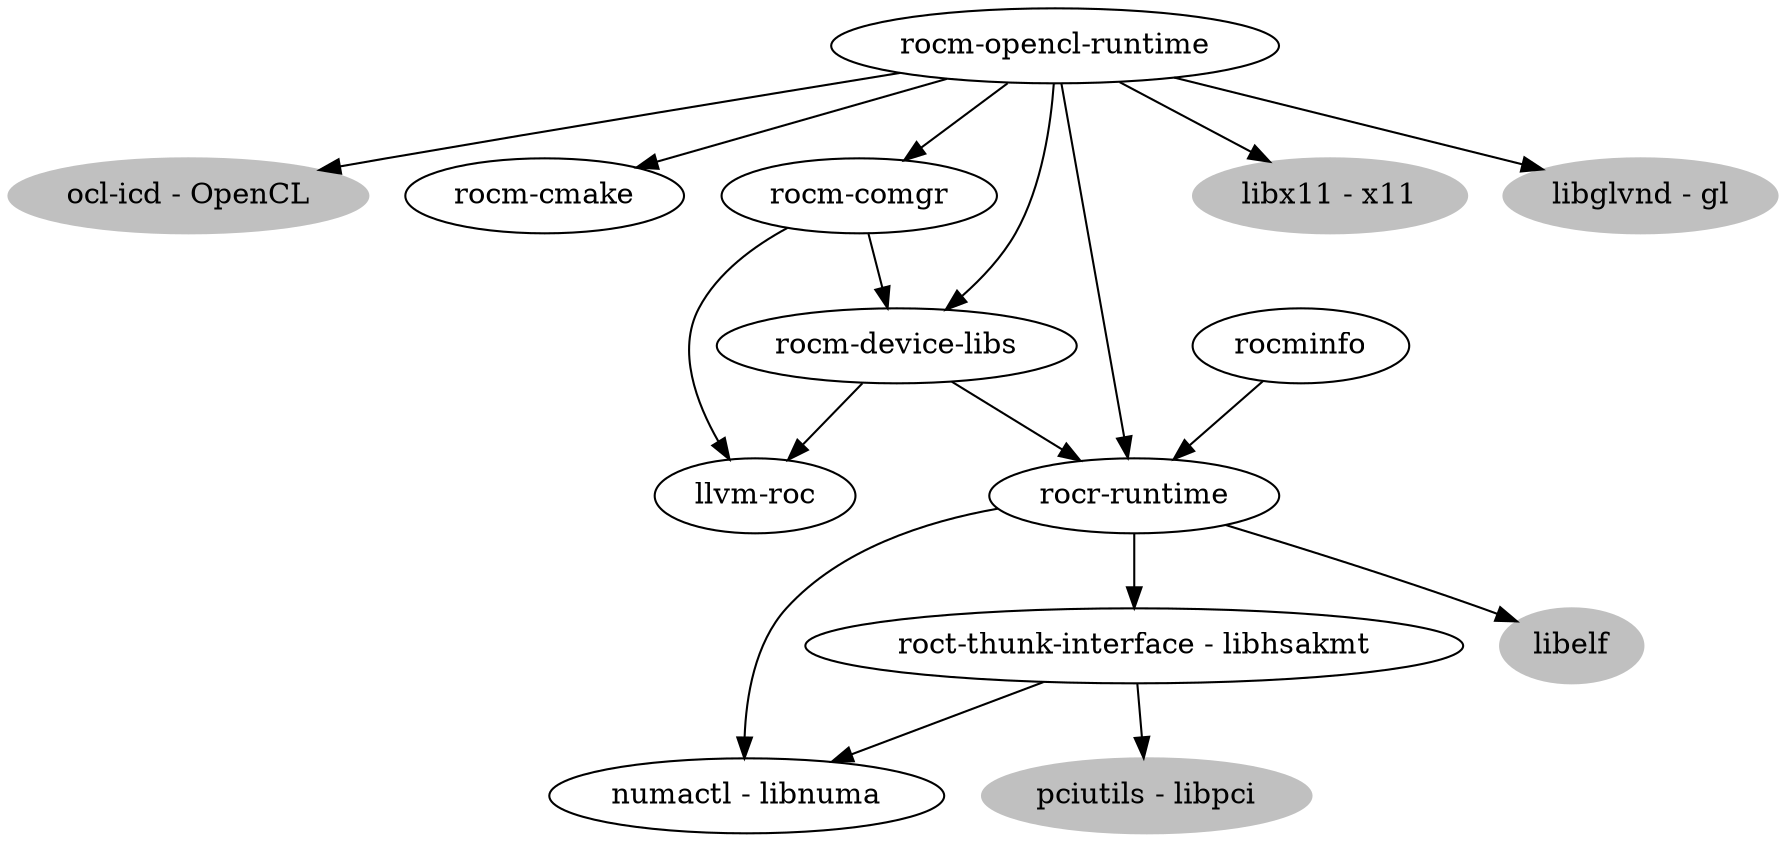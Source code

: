 # Use this file to generate a graphviz dependency graph for rocm
# generate output with this command (requires installed graphviz) 
#   dot -Tpng rocm-graph.gv -o rocm-graph.png

digraph {
       
    "rocm-opencl-runtime" -> "ocl-icd - OpenCL" ;
    "rocm-opencl-runtime" -> "rocm-cmake";
    "rocm-opencl-runtime" -> "rocm-comgr";
    "rocm-opencl-runtime" -> "rocm-device-libs";
    "rocm-opencl-runtime" -> "rocr-runtime";
    "rocm-opencl-runtime" -> "libx11 - x11";
    "rocm-opencl-runtime" -> "libglvnd - gl";


    "rocr-runtime" -> "numactl - libnuma";
    "rocr-runtime" -> "roct-thunk-interface - libhsakmt";
    "rocr-runtime" -> "libelf"

    "roct-thunk-interface - libhsakmt" -> "numactl - libnuma";
    "roct-thunk-interface - libhsakmt" -> "pciutils - libpci" ;

    "rocm-comgr" -> "rocm-device-libs";
    "rocm-comgr" -> "llvm-roc";

    "rocm-device-libs" -> "rocr-runtime";
    "rocm-device-libs" -> "llvm-roc";

    "rocminfo" -> "rocr-runtime"

    # Already in repo (grayed out)
    "pciutils - libpci" [style=filled,color=gray];
    "libelf" [style=filled,color=gray];
    "ocl-icd - OpenCL" [style=filled,color=gray];
    "libx11 - x11" [style=filled,color=gray];
    "libglvnd - gl" [style=filled,color=gray];

    # links from the original sketch, not explicit build deps.

    #"rocm-opencl-runtime" -> "findlib";
    #"rocm-opencl-runtime" -> "mesa";
    #"rocm-opencl-runtime" -> "ocaml";

    # "llvm-roc" -> "cblas";
    # "cblas" -> "openblas";
    # "cblas" -> "clapack";
    # "cblas" -> "blis";

        #"rocr-runtime" -> "(hsa-ext-rocs)";

}
